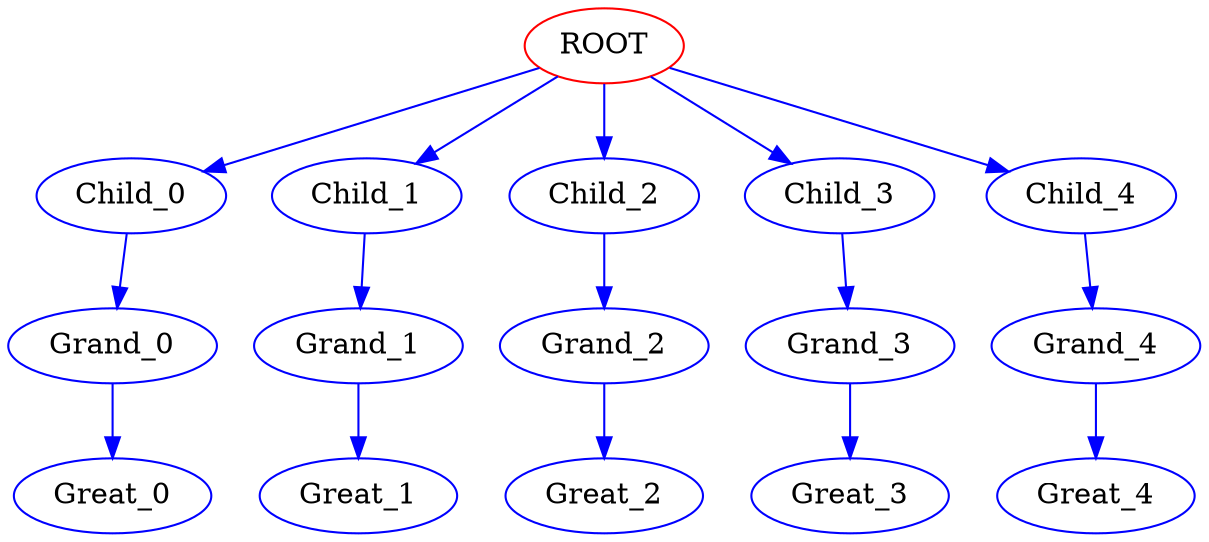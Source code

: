 strict digraph "" {
	ROOT	[color=red];
	Child_0	[color=blue];
	ROOT -> Child_0	[color=blue];
	Child_1	[color=blue];
	ROOT -> Child_1	[color=blue];
	Child_2	[color=blue];
	ROOT -> Child_2	[color=blue];
	Child_3	[color=blue];
	ROOT -> Child_3	[color=blue];
	Child_4	[color=blue];
	ROOT -> Child_4	[color=blue];
	Grand_0	[color=blue];
	Child_0 -> Grand_0	[color=blue];
	Great_0	[color=blue];
	Grand_0 -> Great_0	[color=blue];
	Grand_1	[color=blue];
	Child_1 -> Grand_1	[color=blue];
	Great_1	[color=blue];
	Grand_1 -> Great_1	[color=blue];
	Grand_2	[color=blue];
	Child_2 -> Grand_2	[color=blue];
	Great_2	[color=blue];
	Grand_2 -> Great_2	[color=blue];
	Grand_3	[color=blue];
	Child_3 -> Grand_3	[color=blue];
	Great_3	[color=blue];
	Grand_3 -> Great_3	[color=blue];
	Grand_4	[color=blue];
	Child_4 -> Grand_4	[color=blue];
	Great_4	[color=blue];
	Grand_4 -> Great_4	[color=blue];
}
